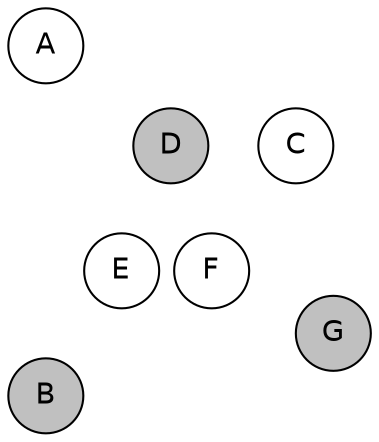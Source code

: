 
graph {

layout = circo;
mindist = .1

node [shape = circle, fontname = Helvetica, margin = 0, style = filled]
edge [style=invis]

subgraph 1 {
	E -- F -- F# -- G -- G# -- A -- A# -- B -- C -- C# -- D -- D# -- E
}

C [fillcolor = white];
C# [fillcolor = white];
D [fillcolor = gray];
D# [fillcolor = white];
E [fillcolor = white];
F [fillcolor = white];
F# [fillcolor = cadetblue1];
G [fillcolor = gray];
G# [fillcolor = white];
A [fillcolor = white];
A# [fillcolor = white];
B [fillcolor = gray];
}
